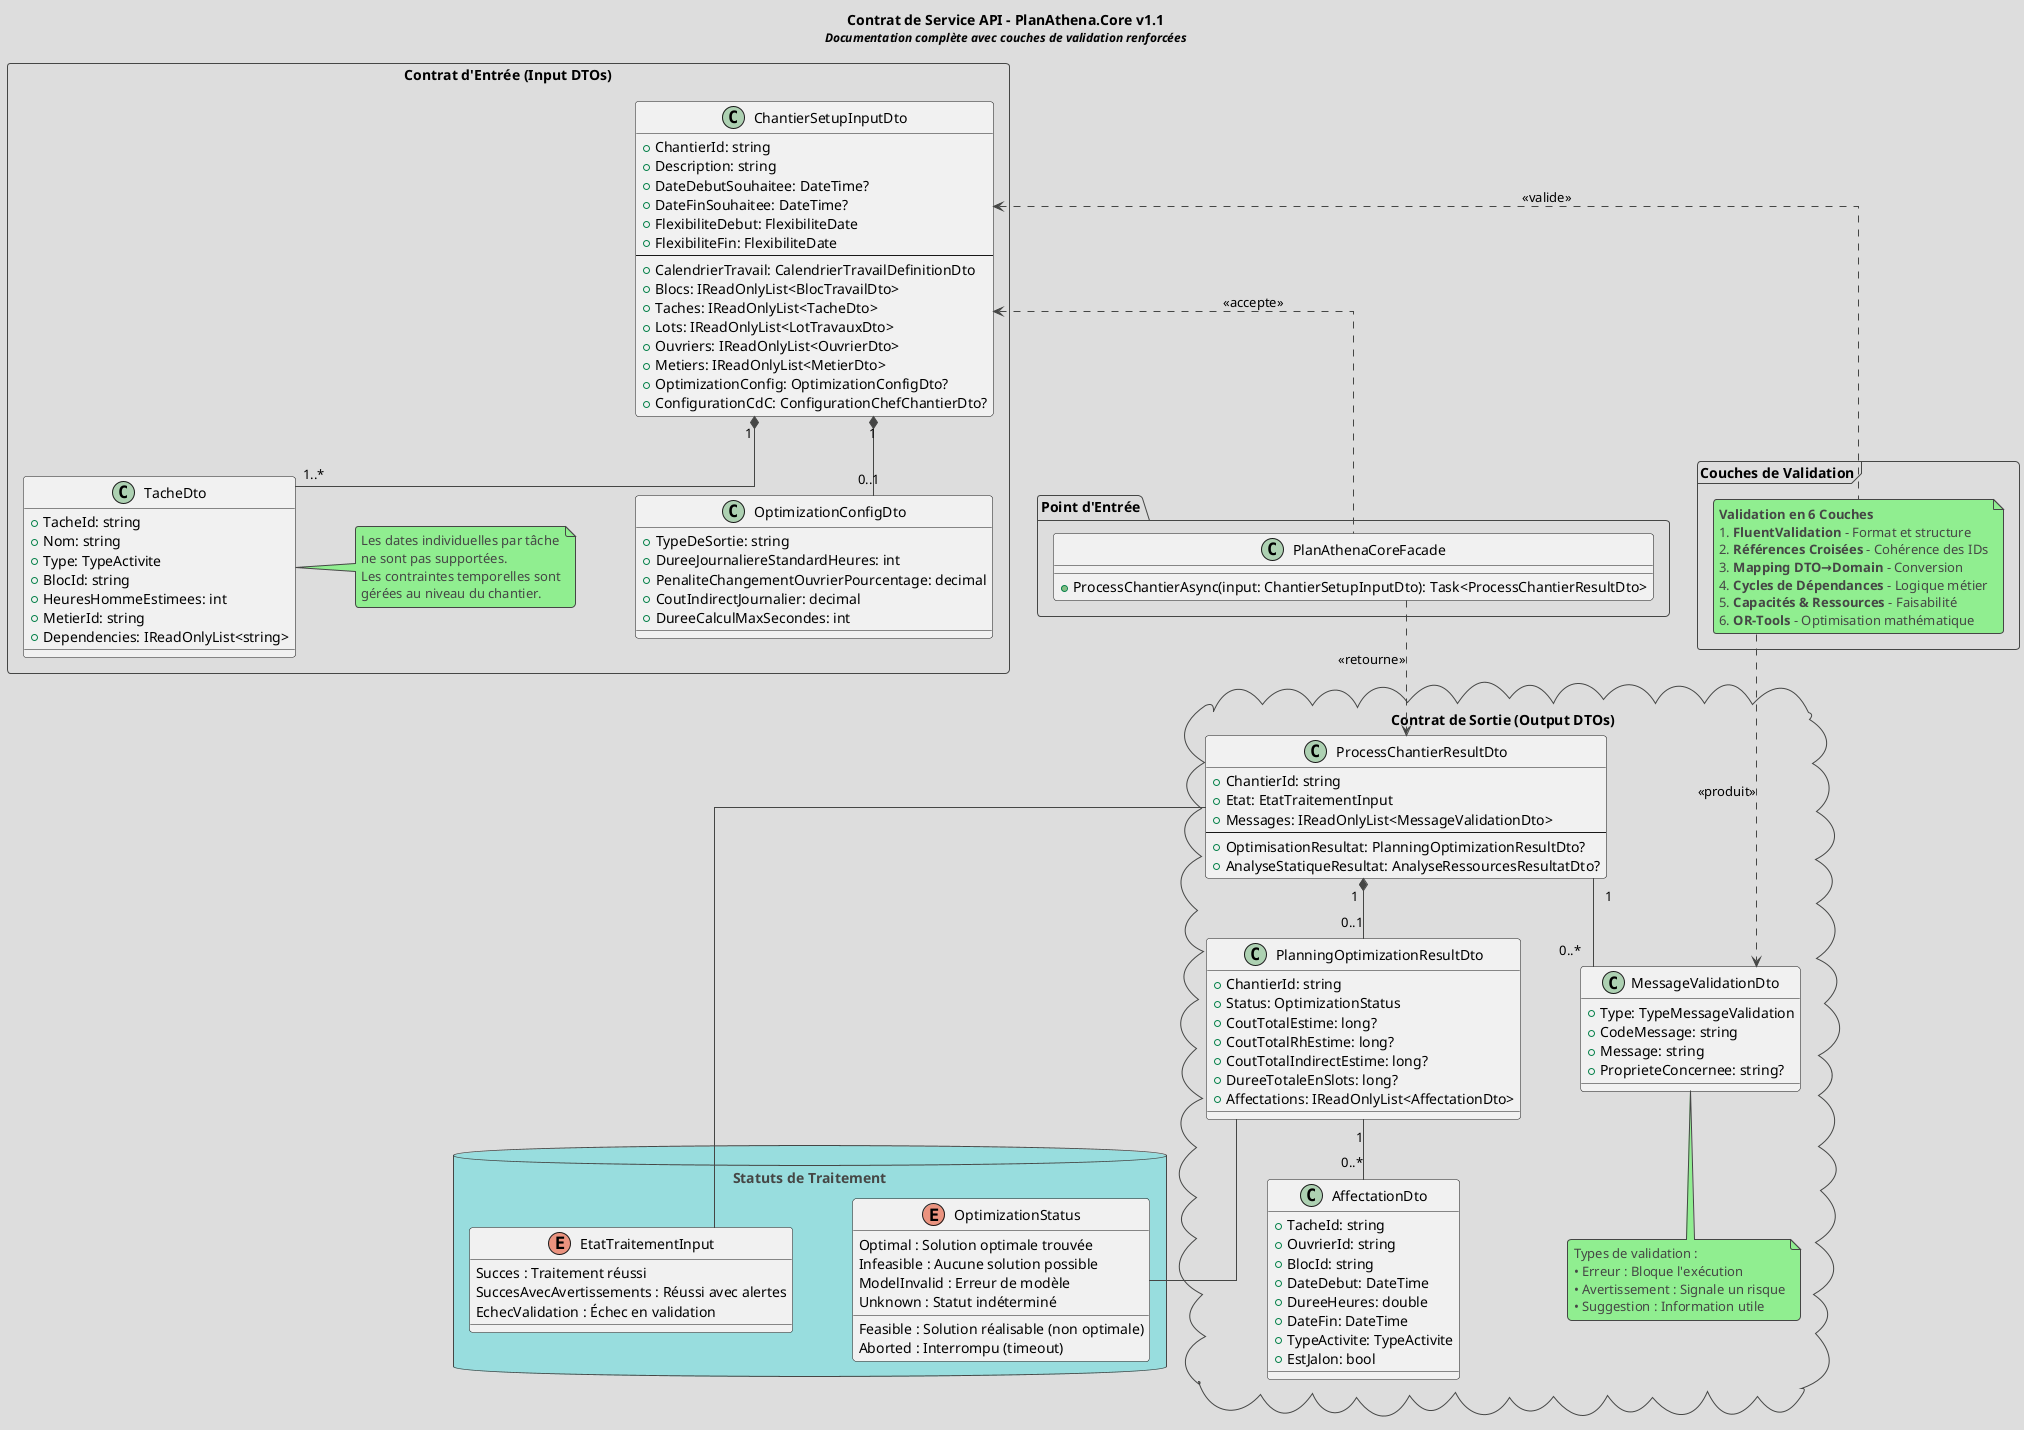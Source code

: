 @startuml
' --- Configuration ---
!theme toy
skinparam componentStyle uml2
skinparam linetype ortho
skinparam ranksep 60
skinparam nodesep 60
skinparam shadowing false
title Contrat de Service API - PlanAthena.Core v1.1\n<size:12><i>Documentation complète avec couches de validation renforcées</i></size>

package "Point d'Entrée" {
class "PlanAthenaCoreFacade" as Facade {
+ ProcessChantierAsync(input: ChantierSetupInputDto): Task<ProcessChantierResultDto>
}
}

package "Contrat d'Entrée (Input DTOs)" <<Rectangle>> {
class ChantierSetupInputDto {
+ ChantierId: string
+ Description: string
+ DateDebutSouhaitee: DateTime?
+ DateFinSouhaitee: DateTime?
+ FlexibiliteDebut: FlexibiliteDate
+ FlexibiliteFin: FlexibiliteDate
--
+ CalendrierTravail: CalendrierTravailDefinitionDto
+ Blocs: IReadOnlyList<BlocTravailDto>
+ Taches: IReadOnlyList<TacheDto>
+ Lots: IReadOnlyList<LotTravauxDto>
+ Ouvriers: IReadOnlyList<OuvrierDto>
+ Metiers: IReadOnlyList<MetierDto>
+ OptimizationConfig: OptimizationConfigDto?
+ ConfigurationCdC: ConfigurationChefChantierDto?
}

class TacheDto {
+ TacheId: string
+ Nom: string
+ Type: TypeActivite
+ BlocId: string
+ HeuresHommeEstimees: int
+ MetierId: string
+ Dependencies: IReadOnlyList<string>
}
note right of TacheDto: Les dates individuelles par tâche\nne sont pas supportées.\nLes contraintes temporelles sont\ngérées au niveau du chantier.

class OptimizationConfigDto {
+ TypeDeSortie: string
+ DureeJournaliereStandardHeures: int
+ PenaliteChangementOuvrierPourcentage: decimal
+ CoutIndirectJournalier: decimal
+ DureeCalculMaxSecondes: int
}
}

package "Contrat de Sortie (Output DTOs)" <<Cloud>> {
class "ProcessChantierResultDto" as ProcessResult {
+ ChantierId: string
+ Etat: EtatTraitementInput
+ Messages: IReadOnlyList<MessageValidationDto>
--
+ OptimisationResultat: PlanningOptimizationResultDto?
+ AnalyseStatiqueResultat: AnalyseRessourcesResultatDto?
}

class PlanningOptimizationResultDto {
+ ChantierId: string
+ Status: OptimizationStatus
+ CoutTotalEstime: long?
+ CoutTotalRhEstime: long?
+ CoutTotalIndirectEstime: long?
+ DureeTotaleEnSlots: long?
+ Affectations: IReadOnlyList<AffectationDto>
}

class MessageValidationDto {
+ Type: TypeMessageValidation
+ CodeMessage: string
+ Message: string
+ ProprieteConcernee: string?
}
note bottom of MessageValidationDto: Types de validation :\n• Erreur : Bloque l'exécution\n• Avertissement : Signale un risque\n• Suggestion : Information utile

class AffectationDto {
+ TacheId: string
+ OuvrierId: string
+ BlocId: string
+ DateDebut: DateTime
+ DureeHeures: double
+ DateFin: DateTime
+ TypeActivite: TypeActivite
+ EstJalon: bool
}
}

package "Couches de Validation" <<Frame>> {
note as ValidationLayers
<b>Validation en 6 Couches</b>
1. <b>FluentValidation</b> - Format et structure
2. <b>Références Croisées</b> - Cohérence des IDs
3. <b>Mapping DTO→Domain</b> - Conversion
4. <b>Cycles de Dépendances</b> - Logique métier
5. <b>Capacités & Ressources</b> - Faisabilité
6. <b>OR-Tools</b> - Optimisation mathématique
end note
}

package "Statuts de Traitement" <<Database>> {
enum OptimizationStatus {
Optimal : Solution optimale trouvée
Feasible : Solution réalisable (non optimale)
Infeasible : Aucune solution possible
Aborted : Interrompu (timeout)
ModelInvalid : Erreur de modèle
Unknown : Statut indéterminé
}

enum EtatTraitementInput {
Succes : Traitement réussi
SuccesAvecAvertissements : Réussi avec alertes
EchecValidation : Échec en validation
}
}

' --- Relations de Contrat ---
Facade .up.> ChantierSetupInputDto : "<<accepte>>"
Facade .down.> ProcessResult : "<<retourne>>"

ChantierSetupInputDto "1" *-down- "1..*" TacheDto
ChantierSetupInputDto "1" *-down- "0..1" OptimizationConfigDto

ProcessResult "1" *-down- "0..1" PlanningOptimizationResultDto
ProcessResult "1" -down- "0..*" MessageValidationDto
PlanningOptimizationResultDto "1" -down- "0..*" AffectationDto
PlanningOptimizationResultDto -down- OptimizationStatus

ProcessResult -down- EtatTraitementInput

ValidationLayers .up.> ChantierSetupInputDto : "<<valide>>"
ValidationLayers .down.> MessageValidationDto : "<<produit>>"

@enduml
